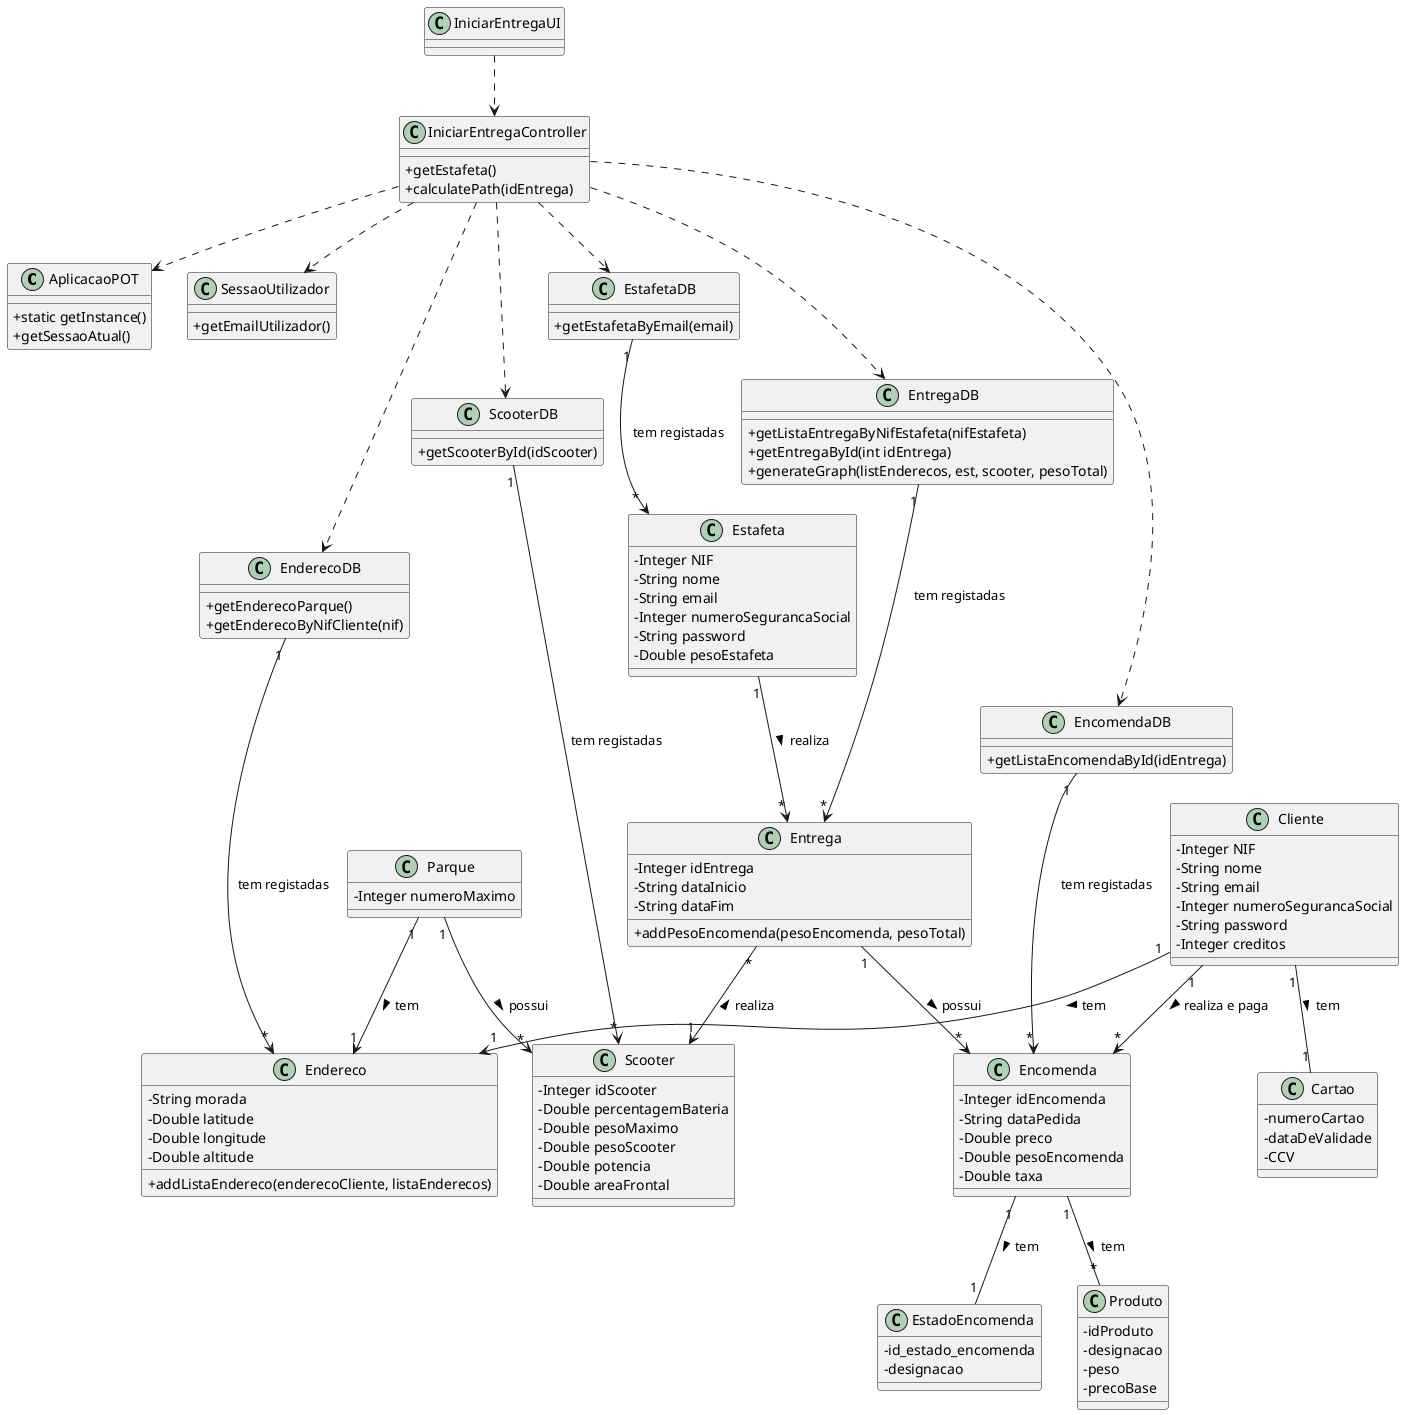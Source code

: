 @startuml
skinparam classAttributeIconSize 0

class AplicacaoPOT{
  +static getInstance()
  +getSessaoAtual()
}

class SessaoUtilizador{
  +getEmailUtilizador()
}

class EnderecoDB {
  +getEnderecoParque()
  +getEnderecoByNifCliente(nif)
}

class ScooterDB {
  +getScooterById(idScooter)
}

class EncomendaDB {
  +getListaEncomendaById(idEntrega)
}

class Entrega {
  -Integer idEntrega
  -String dataInicio
  -String dataFim
  +addPesoEncomenda(pesoEncomenda, pesoTotal)
}

class EntregaDB {
  +getListaEntregaByNifEstafeta(nifEstafeta)
  +getEntregaById(int idEntrega)
  +generateGraph(listEnderecos, est, scooter, pesoTotal)
}

class EstafetaDB {
  +getEstafetaByEmail(email)
}

class IniciarEntregaController {
  +getEstafeta()
  +calculatePath(idEntrega)
}

class IniciarEntregaUI {
}

class Encomenda {
  -Integer idEncomenda
  -String dataPedida
  -Double preco
  -Double pesoEncomenda
  -Double taxa
}

class Estafeta {
  -Integer NIF
  -String nome
  -String email
  -Integer numeroSegurancaSocial
  -String password
  -Double pesoEstafeta
}

class Scooter {
  -Integer idScooter
  -Double percentagemBateria
  -Double pesoMaximo
  -Double pesoScooter
  -Double potencia
  -Double areaFrontal
}

class Endereco {
  -String morada
  -Double latitude
  -Double longitude
  -Double altitude
  +addListaEndereco(enderecoCliente, listaEnderecos)
}

class Parque {
  -Integer numeroMaximo
}

class Cliente {
  -Integer NIF
  -String nome
  -String email
  -Integer numeroSegurancaSocial
  -String password
  -Integer creditos
}


class Cartao {
  -numeroCartao
  -dataDeValidade
  -CCV
}

class EstadoEncomenda {
  -id_estado_encomenda
  -designacao
}

class Produto {
  -idProduto
  -designacao
  -peso
  -precoBase
}

IniciarEntregaUI ..> IniciarEntregaController

IniciarEntregaController ..> EstafetaDB
IniciarEntregaController ..> EnderecoDB
IniciarEntregaController ..> ScooterDB
IniciarEntregaController ..> EntregaDB
IniciarEntregaController ..> EncomendaDB
IniciarEntregaController ..> AplicacaoPOT
IniciarEntregaController ..> SessaoUtilizador

EntregaDB "1" --> "*" Entrega : tem registadas
EstafetaDB "1" --> "*" Estafeta : tem registadas
EncomendaDB "1" --> "*" Encomenda : tem registadas
EnderecoDB "1" --> "*" Endereco : tem registadas
ScooterDB "1" --> "*" Scooter : tem registadas

Cliente "1" -- "1" Cartao : tem >
Parque "1" --> "*" Scooter: possui >
Parque "1" --> "1" Endereco: tem >
Entrega "1" --> "*" Encomenda : possui >
Estafeta "1" --> "*" Entrega: realiza >
Entrega "*" --> "1" Scooter: realiza <
Cliente "1" --> "1" Endereco: tem >
Cliente "1" --> "*" Encomenda: realiza e paga >
Encomenda "1" -- "1" EstadoEncomenda : tem >
Encomenda "1" -- "*" Produto: tem >

@enduml